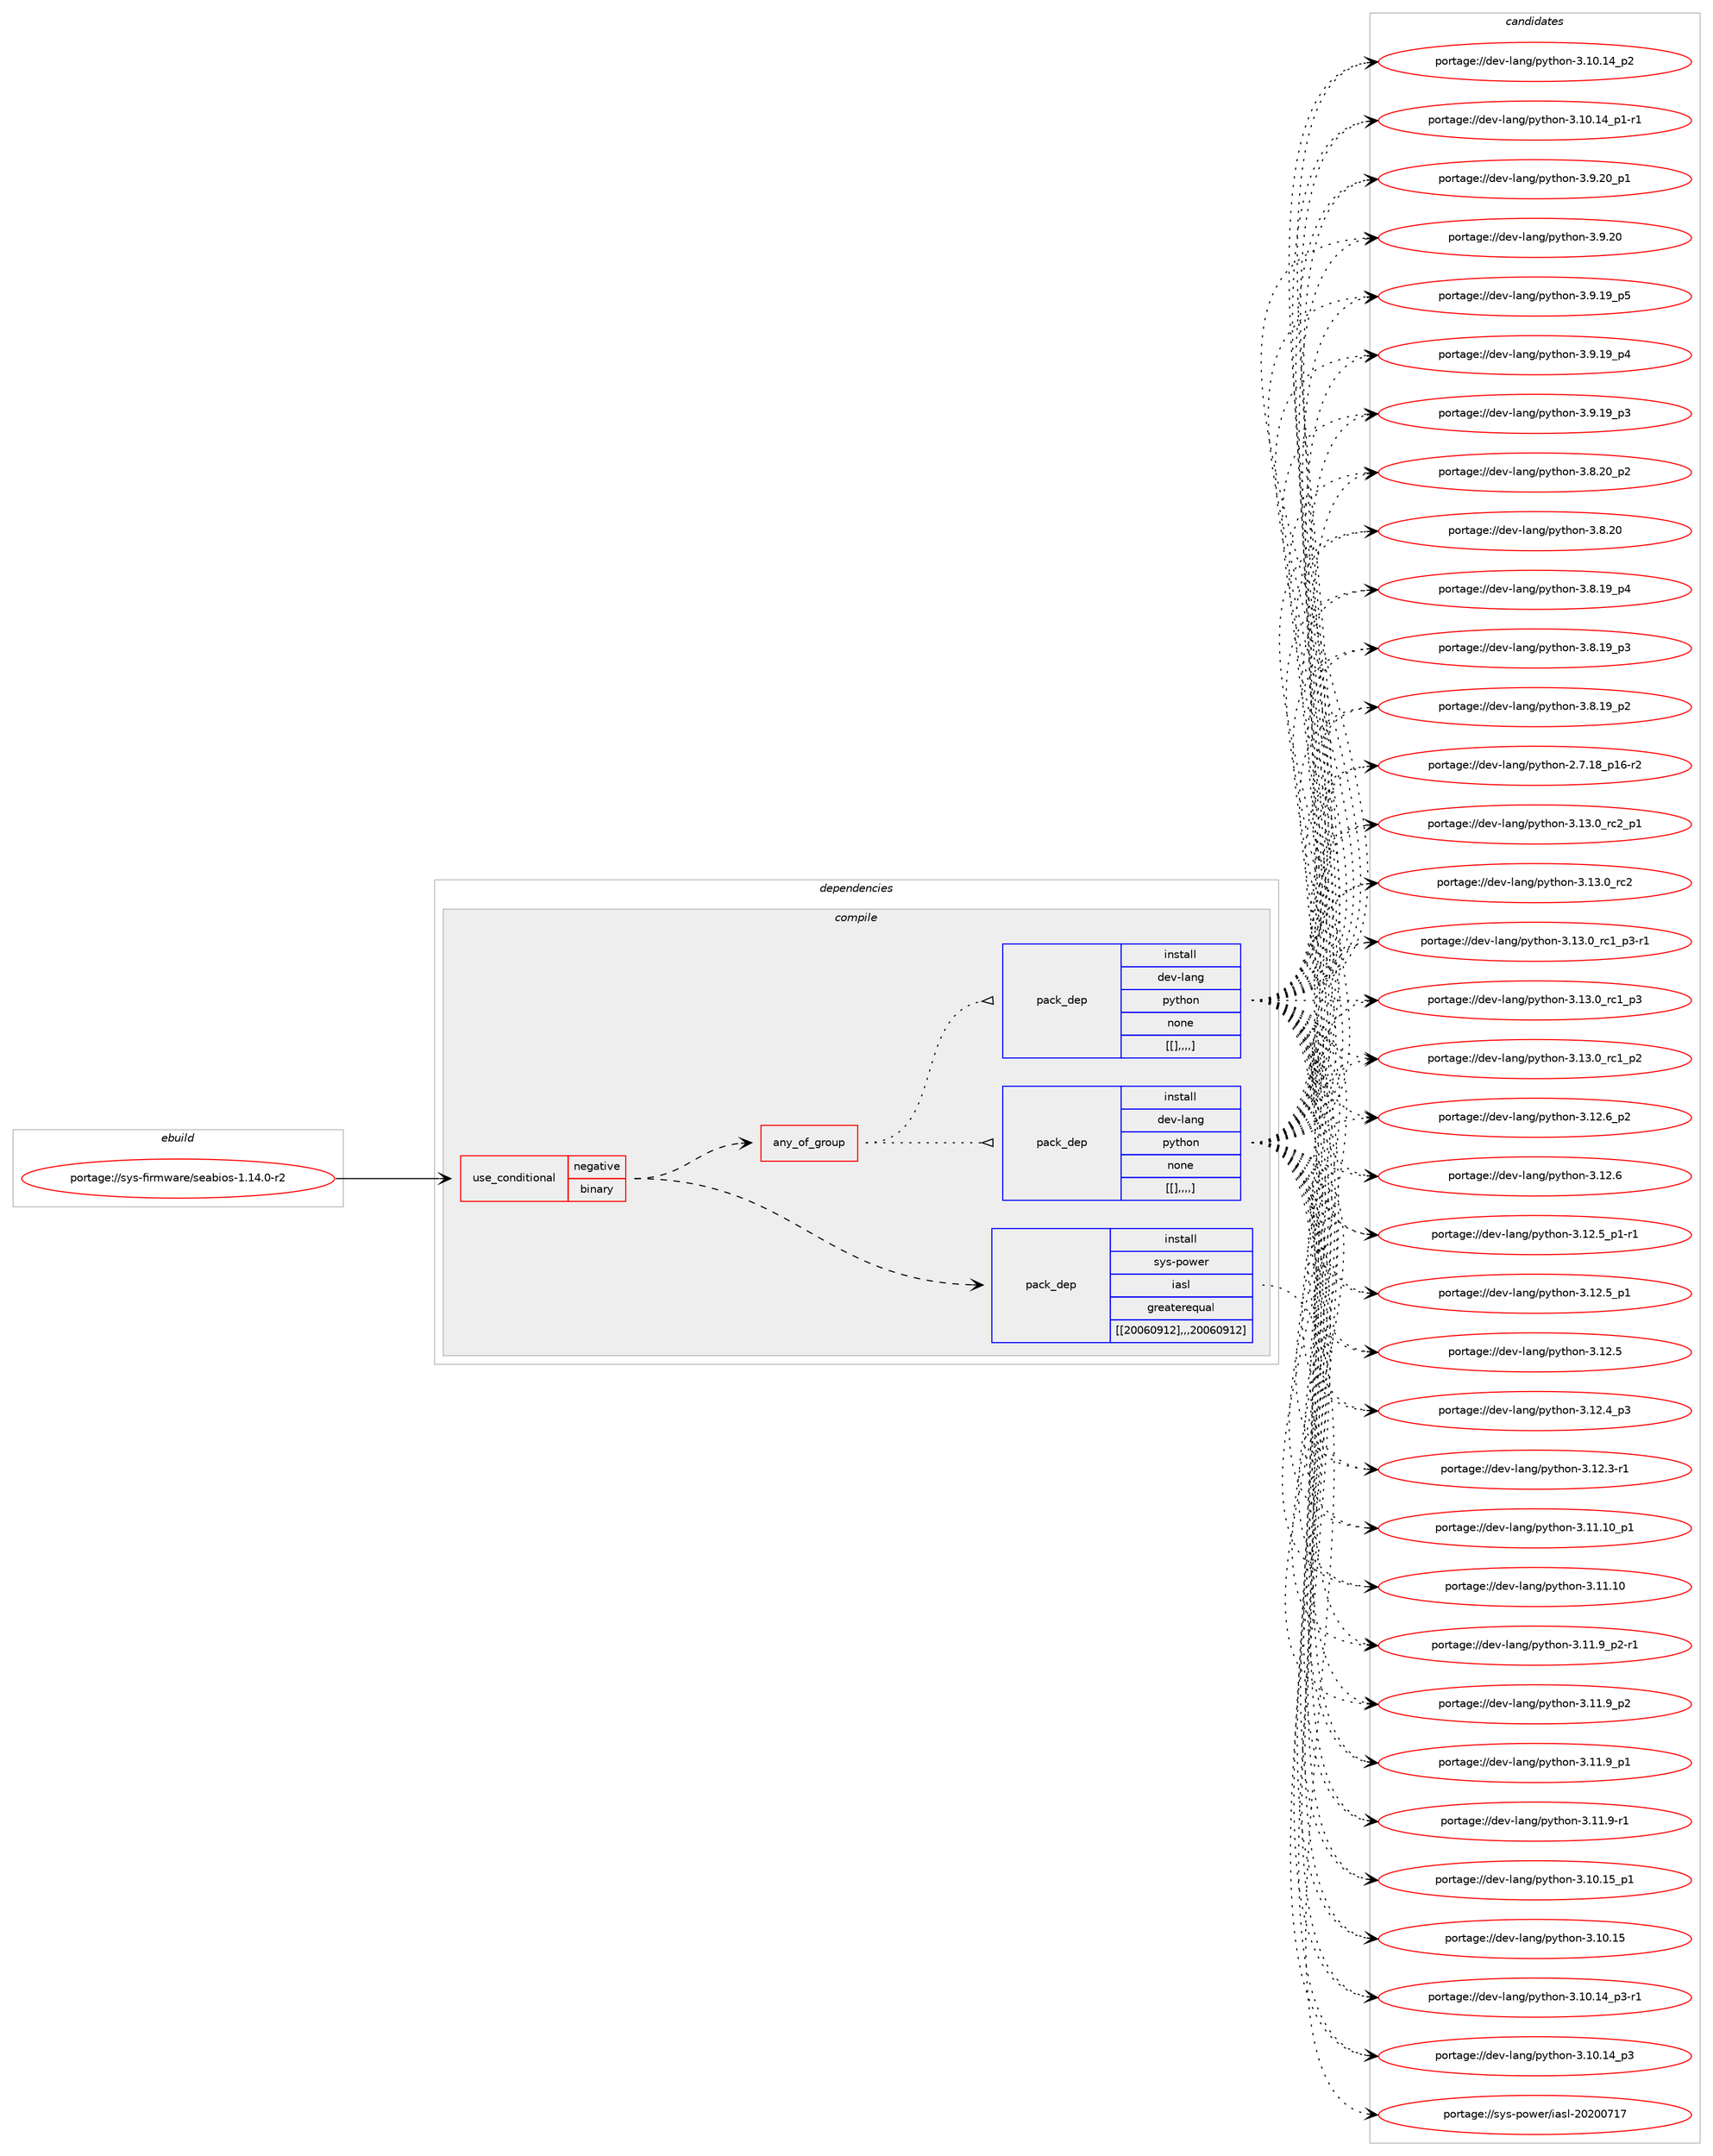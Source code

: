 digraph prolog {

# *************
# Graph options
# *************

newrank=true;
concentrate=true;
compound=true;
graph [rankdir=LR,fontname=Helvetica,fontsize=10,ranksep=1.5];#, ranksep=2.5, nodesep=0.2];
edge  [arrowhead=vee];
node  [fontname=Helvetica,fontsize=10];

# **********
# The ebuild
# **********

subgraph cluster_leftcol {
color=gray;
label=<<i>ebuild</i>>;
id [label="portage://sys-firmware/seabios-1.14.0-r2", color=red, width=4, href="../sys-firmware/seabios-1.14.0-r2.svg"];
}

# ****************
# The dependencies
# ****************

subgraph cluster_midcol {
color=gray;
label=<<i>dependencies</i>>;
subgraph cluster_compile {
fillcolor="#eeeeee";
style=filled;
label=<<i>compile</i>>;
subgraph cond9173 {
dependency24373 [label=<<TABLE BORDER="0" CELLBORDER="1" CELLSPACING="0" CELLPADDING="4"><TR><TD ROWSPAN="3" CELLPADDING="10">use_conditional</TD></TR><TR><TD>negative</TD></TR><TR><TD>binary</TD></TR></TABLE>>, shape=none, color=red];
subgraph pack15136 {
dependency24374 [label=<<TABLE BORDER="0" CELLBORDER="1" CELLSPACING="0" CELLPADDING="4" WIDTH="220"><TR><TD ROWSPAN="6" CELLPADDING="30">pack_dep</TD></TR><TR><TD WIDTH="110">install</TD></TR><TR><TD>sys-power</TD></TR><TR><TD>iasl</TD></TR><TR><TD>greaterequal</TD></TR><TR><TD>[[20060912],,,20060912]</TD></TR></TABLE>>, shape=none, color=blue];
}
dependency24373:e -> dependency24374:w [weight=20,style="dashed",arrowhead="vee"];
subgraph any54 {
dependency24375 [label=<<TABLE BORDER="0" CELLBORDER="1" CELLSPACING="0" CELLPADDING="4"><TR><TD CELLPADDING="10">any_of_group</TD></TR></TABLE>>, shape=none, color=red];subgraph pack15137 {
dependency24376 [label=<<TABLE BORDER="0" CELLBORDER="1" CELLSPACING="0" CELLPADDING="4" WIDTH="220"><TR><TD ROWSPAN="6" CELLPADDING="30">pack_dep</TD></TR><TR><TD WIDTH="110">install</TD></TR><TR><TD>dev-lang</TD></TR><TR><TD>python</TD></TR><TR><TD>none</TD></TR><TR><TD>[[],,,,]</TD></TR></TABLE>>, shape=none, color=blue];
}
dependency24375:e -> dependency24376:w [weight=20,style="dotted",arrowhead="oinv"];
subgraph pack15138 {
dependency24377 [label=<<TABLE BORDER="0" CELLBORDER="1" CELLSPACING="0" CELLPADDING="4" WIDTH="220"><TR><TD ROWSPAN="6" CELLPADDING="30">pack_dep</TD></TR><TR><TD WIDTH="110">install</TD></TR><TR><TD>dev-lang</TD></TR><TR><TD>python</TD></TR><TR><TD>none</TD></TR><TR><TD>[[],,,,]</TD></TR></TABLE>>, shape=none, color=blue];
}
dependency24375:e -> dependency24377:w [weight=20,style="dotted",arrowhead="oinv"];
}
dependency24373:e -> dependency24375:w [weight=20,style="dashed",arrowhead="vee"];
}
id:e -> dependency24373:w [weight=20,style="solid",arrowhead="vee"];
}
subgraph cluster_compileandrun {
fillcolor="#eeeeee";
style=filled;
label=<<i>compile and run</i>>;
}
subgraph cluster_run {
fillcolor="#eeeeee";
style=filled;
label=<<i>run</i>>;
}
}

# **************
# The candidates
# **************

subgraph cluster_choices {
rank=same;
color=gray;
label=<<i>candidates</i>>;

subgraph choice15136 {
color=black;
nodesep=1;
choice115121115451121111191011144710597115108455048504848554955 [label="portage://sys-power/iasl-20200717", color=red, width=4,href="../sys-power/iasl-20200717.svg"];
dependency24374:e -> choice115121115451121111191011144710597115108455048504848554955:w [style=dotted,weight="100"];
}
subgraph choice15137 {
color=black;
nodesep=1;
choice100101118451089711010347112121116104111110455146495146489511499509511249 [label="portage://dev-lang/python-3.13.0_rc2_p1", color=red, width=4,href="../dev-lang/python-3.13.0_rc2_p1.svg"];
choice10010111845108971101034711212111610411111045514649514648951149950 [label="portage://dev-lang/python-3.13.0_rc2", color=red, width=4,href="../dev-lang/python-3.13.0_rc2.svg"];
choice1001011184510897110103471121211161041111104551464951464895114994995112514511449 [label="portage://dev-lang/python-3.13.0_rc1_p3-r1", color=red, width=4,href="../dev-lang/python-3.13.0_rc1_p3-r1.svg"];
choice100101118451089711010347112121116104111110455146495146489511499499511251 [label="portage://dev-lang/python-3.13.0_rc1_p3", color=red, width=4,href="../dev-lang/python-3.13.0_rc1_p3.svg"];
choice100101118451089711010347112121116104111110455146495146489511499499511250 [label="portage://dev-lang/python-3.13.0_rc1_p2", color=red, width=4,href="../dev-lang/python-3.13.0_rc1_p2.svg"];
choice100101118451089711010347112121116104111110455146495046549511250 [label="portage://dev-lang/python-3.12.6_p2", color=red, width=4,href="../dev-lang/python-3.12.6_p2.svg"];
choice10010111845108971101034711212111610411111045514649504654 [label="portage://dev-lang/python-3.12.6", color=red, width=4,href="../dev-lang/python-3.12.6.svg"];
choice1001011184510897110103471121211161041111104551464950465395112494511449 [label="portage://dev-lang/python-3.12.5_p1-r1", color=red, width=4,href="../dev-lang/python-3.12.5_p1-r1.svg"];
choice100101118451089711010347112121116104111110455146495046539511249 [label="portage://dev-lang/python-3.12.5_p1", color=red, width=4,href="../dev-lang/python-3.12.5_p1.svg"];
choice10010111845108971101034711212111610411111045514649504653 [label="portage://dev-lang/python-3.12.5", color=red, width=4,href="../dev-lang/python-3.12.5.svg"];
choice100101118451089711010347112121116104111110455146495046529511251 [label="portage://dev-lang/python-3.12.4_p3", color=red, width=4,href="../dev-lang/python-3.12.4_p3.svg"];
choice100101118451089711010347112121116104111110455146495046514511449 [label="portage://dev-lang/python-3.12.3-r1", color=red, width=4,href="../dev-lang/python-3.12.3-r1.svg"];
choice10010111845108971101034711212111610411111045514649494649489511249 [label="portage://dev-lang/python-3.11.10_p1", color=red, width=4,href="../dev-lang/python-3.11.10_p1.svg"];
choice1001011184510897110103471121211161041111104551464949464948 [label="portage://dev-lang/python-3.11.10", color=red, width=4,href="../dev-lang/python-3.11.10.svg"];
choice1001011184510897110103471121211161041111104551464949465795112504511449 [label="portage://dev-lang/python-3.11.9_p2-r1", color=red, width=4,href="../dev-lang/python-3.11.9_p2-r1.svg"];
choice100101118451089711010347112121116104111110455146494946579511250 [label="portage://dev-lang/python-3.11.9_p2", color=red, width=4,href="../dev-lang/python-3.11.9_p2.svg"];
choice100101118451089711010347112121116104111110455146494946579511249 [label="portage://dev-lang/python-3.11.9_p1", color=red, width=4,href="../dev-lang/python-3.11.9_p1.svg"];
choice100101118451089711010347112121116104111110455146494946574511449 [label="portage://dev-lang/python-3.11.9-r1", color=red, width=4,href="../dev-lang/python-3.11.9-r1.svg"];
choice10010111845108971101034711212111610411111045514649484649539511249 [label="portage://dev-lang/python-3.10.15_p1", color=red, width=4,href="../dev-lang/python-3.10.15_p1.svg"];
choice1001011184510897110103471121211161041111104551464948464953 [label="portage://dev-lang/python-3.10.15", color=red, width=4,href="../dev-lang/python-3.10.15.svg"];
choice100101118451089711010347112121116104111110455146494846495295112514511449 [label="portage://dev-lang/python-3.10.14_p3-r1", color=red, width=4,href="../dev-lang/python-3.10.14_p3-r1.svg"];
choice10010111845108971101034711212111610411111045514649484649529511251 [label="portage://dev-lang/python-3.10.14_p3", color=red, width=4,href="../dev-lang/python-3.10.14_p3.svg"];
choice10010111845108971101034711212111610411111045514649484649529511250 [label="portage://dev-lang/python-3.10.14_p2", color=red, width=4,href="../dev-lang/python-3.10.14_p2.svg"];
choice100101118451089711010347112121116104111110455146494846495295112494511449 [label="portage://dev-lang/python-3.10.14_p1-r1", color=red, width=4,href="../dev-lang/python-3.10.14_p1-r1.svg"];
choice100101118451089711010347112121116104111110455146574650489511249 [label="portage://dev-lang/python-3.9.20_p1", color=red, width=4,href="../dev-lang/python-3.9.20_p1.svg"];
choice10010111845108971101034711212111610411111045514657465048 [label="portage://dev-lang/python-3.9.20", color=red, width=4,href="../dev-lang/python-3.9.20.svg"];
choice100101118451089711010347112121116104111110455146574649579511253 [label="portage://dev-lang/python-3.9.19_p5", color=red, width=4,href="../dev-lang/python-3.9.19_p5.svg"];
choice100101118451089711010347112121116104111110455146574649579511252 [label="portage://dev-lang/python-3.9.19_p4", color=red, width=4,href="../dev-lang/python-3.9.19_p4.svg"];
choice100101118451089711010347112121116104111110455146574649579511251 [label="portage://dev-lang/python-3.9.19_p3", color=red, width=4,href="../dev-lang/python-3.9.19_p3.svg"];
choice100101118451089711010347112121116104111110455146564650489511250 [label="portage://dev-lang/python-3.8.20_p2", color=red, width=4,href="../dev-lang/python-3.8.20_p2.svg"];
choice10010111845108971101034711212111610411111045514656465048 [label="portage://dev-lang/python-3.8.20", color=red, width=4,href="../dev-lang/python-3.8.20.svg"];
choice100101118451089711010347112121116104111110455146564649579511252 [label="portage://dev-lang/python-3.8.19_p4", color=red, width=4,href="../dev-lang/python-3.8.19_p4.svg"];
choice100101118451089711010347112121116104111110455146564649579511251 [label="portage://dev-lang/python-3.8.19_p3", color=red, width=4,href="../dev-lang/python-3.8.19_p3.svg"];
choice100101118451089711010347112121116104111110455146564649579511250 [label="portage://dev-lang/python-3.8.19_p2", color=red, width=4,href="../dev-lang/python-3.8.19_p2.svg"];
choice100101118451089711010347112121116104111110455046554649569511249544511450 [label="portage://dev-lang/python-2.7.18_p16-r2", color=red, width=4,href="../dev-lang/python-2.7.18_p16-r2.svg"];
dependency24376:e -> choice100101118451089711010347112121116104111110455146495146489511499509511249:w [style=dotted,weight="100"];
dependency24376:e -> choice10010111845108971101034711212111610411111045514649514648951149950:w [style=dotted,weight="100"];
dependency24376:e -> choice1001011184510897110103471121211161041111104551464951464895114994995112514511449:w [style=dotted,weight="100"];
dependency24376:e -> choice100101118451089711010347112121116104111110455146495146489511499499511251:w [style=dotted,weight="100"];
dependency24376:e -> choice100101118451089711010347112121116104111110455146495146489511499499511250:w [style=dotted,weight="100"];
dependency24376:e -> choice100101118451089711010347112121116104111110455146495046549511250:w [style=dotted,weight="100"];
dependency24376:e -> choice10010111845108971101034711212111610411111045514649504654:w [style=dotted,weight="100"];
dependency24376:e -> choice1001011184510897110103471121211161041111104551464950465395112494511449:w [style=dotted,weight="100"];
dependency24376:e -> choice100101118451089711010347112121116104111110455146495046539511249:w [style=dotted,weight="100"];
dependency24376:e -> choice10010111845108971101034711212111610411111045514649504653:w [style=dotted,weight="100"];
dependency24376:e -> choice100101118451089711010347112121116104111110455146495046529511251:w [style=dotted,weight="100"];
dependency24376:e -> choice100101118451089711010347112121116104111110455146495046514511449:w [style=dotted,weight="100"];
dependency24376:e -> choice10010111845108971101034711212111610411111045514649494649489511249:w [style=dotted,weight="100"];
dependency24376:e -> choice1001011184510897110103471121211161041111104551464949464948:w [style=dotted,weight="100"];
dependency24376:e -> choice1001011184510897110103471121211161041111104551464949465795112504511449:w [style=dotted,weight="100"];
dependency24376:e -> choice100101118451089711010347112121116104111110455146494946579511250:w [style=dotted,weight="100"];
dependency24376:e -> choice100101118451089711010347112121116104111110455146494946579511249:w [style=dotted,weight="100"];
dependency24376:e -> choice100101118451089711010347112121116104111110455146494946574511449:w [style=dotted,weight="100"];
dependency24376:e -> choice10010111845108971101034711212111610411111045514649484649539511249:w [style=dotted,weight="100"];
dependency24376:e -> choice1001011184510897110103471121211161041111104551464948464953:w [style=dotted,weight="100"];
dependency24376:e -> choice100101118451089711010347112121116104111110455146494846495295112514511449:w [style=dotted,weight="100"];
dependency24376:e -> choice10010111845108971101034711212111610411111045514649484649529511251:w [style=dotted,weight="100"];
dependency24376:e -> choice10010111845108971101034711212111610411111045514649484649529511250:w [style=dotted,weight="100"];
dependency24376:e -> choice100101118451089711010347112121116104111110455146494846495295112494511449:w [style=dotted,weight="100"];
dependency24376:e -> choice100101118451089711010347112121116104111110455146574650489511249:w [style=dotted,weight="100"];
dependency24376:e -> choice10010111845108971101034711212111610411111045514657465048:w [style=dotted,weight="100"];
dependency24376:e -> choice100101118451089711010347112121116104111110455146574649579511253:w [style=dotted,weight="100"];
dependency24376:e -> choice100101118451089711010347112121116104111110455146574649579511252:w [style=dotted,weight="100"];
dependency24376:e -> choice100101118451089711010347112121116104111110455146574649579511251:w [style=dotted,weight="100"];
dependency24376:e -> choice100101118451089711010347112121116104111110455146564650489511250:w [style=dotted,weight="100"];
dependency24376:e -> choice10010111845108971101034711212111610411111045514656465048:w [style=dotted,weight="100"];
dependency24376:e -> choice100101118451089711010347112121116104111110455146564649579511252:w [style=dotted,weight="100"];
dependency24376:e -> choice100101118451089711010347112121116104111110455146564649579511251:w [style=dotted,weight="100"];
dependency24376:e -> choice100101118451089711010347112121116104111110455146564649579511250:w [style=dotted,weight="100"];
dependency24376:e -> choice100101118451089711010347112121116104111110455046554649569511249544511450:w [style=dotted,weight="100"];
}
subgraph choice15138 {
color=black;
nodesep=1;
choice100101118451089711010347112121116104111110455146495146489511499509511249 [label="portage://dev-lang/python-3.13.0_rc2_p1", color=red, width=4,href="../dev-lang/python-3.13.0_rc2_p1.svg"];
choice10010111845108971101034711212111610411111045514649514648951149950 [label="portage://dev-lang/python-3.13.0_rc2", color=red, width=4,href="../dev-lang/python-3.13.0_rc2.svg"];
choice1001011184510897110103471121211161041111104551464951464895114994995112514511449 [label="portage://dev-lang/python-3.13.0_rc1_p3-r1", color=red, width=4,href="../dev-lang/python-3.13.0_rc1_p3-r1.svg"];
choice100101118451089711010347112121116104111110455146495146489511499499511251 [label="portage://dev-lang/python-3.13.0_rc1_p3", color=red, width=4,href="../dev-lang/python-3.13.0_rc1_p3.svg"];
choice100101118451089711010347112121116104111110455146495146489511499499511250 [label="portage://dev-lang/python-3.13.0_rc1_p2", color=red, width=4,href="../dev-lang/python-3.13.0_rc1_p2.svg"];
choice100101118451089711010347112121116104111110455146495046549511250 [label="portage://dev-lang/python-3.12.6_p2", color=red, width=4,href="../dev-lang/python-3.12.6_p2.svg"];
choice10010111845108971101034711212111610411111045514649504654 [label="portage://dev-lang/python-3.12.6", color=red, width=4,href="../dev-lang/python-3.12.6.svg"];
choice1001011184510897110103471121211161041111104551464950465395112494511449 [label="portage://dev-lang/python-3.12.5_p1-r1", color=red, width=4,href="../dev-lang/python-3.12.5_p1-r1.svg"];
choice100101118451089711010347112121116104111110455146495046539511249 [label="portage://dev-lang/python-3.12.5_p1", color=red, width=4,href="../dev-lang/python-3.12.5_p1.svg"];
choice10010111845108971101034711212111610411111045514649504653 [label="portage://dev-lang/python-3.12.5", color=red, width=4,href="../dev-lang/python-3.12.5.svg"];
choice100101118451089711010347112121116104111110455146495046529511251 [label="portage://dev-lang/python-3.12.4_p3", color=red, width=4,href="../dev-lang/python-3.12.4_p3.svg"];
choice100101118451089711010347112121116104111110455146495046514511449 [label="portage://dev-lang/python-3.12.3-r1", color=red, width=4,href="../dev-lang/python-3.12.3-r1.svg"];
choice10010111845108971101034711212111610411111045514649494649489511249 [label="portage://dev-lang/python-3.11.10_p1", color=red, width=4,href="../dev-lang/python-3.11.10_p1.svg"];
choice1001011184510897110103471121211161041111104551464949464948 [label="portage://dev-lang/python-3.11.10", color=red, width=4,href="../dev-lang/python-3.11.10.svg"];
choice1001011184510897110103471121211161041111104551464949465795112504511449 [label="portage://dev-lang/python-3.11.9_p2-r1", color=red, width=4,href="../dev-lang/python-3.11.9_p2-r1.svg"];
choice100101118451089711010347112121116104111110455146494946579511250 [label="portage://dev-lang/python-3.11.9_p2", color=red, width=4,href="../dev-lang/python-3.11.9_p2.svg"];
choice100101118451089711010347112121116104111110455146494946579511249 [label="portage://dev-lang/python-3.11.9_p1", color=red, width=4,href="../dev-lang/python-3.11.9_p1.svg"];
choice100101118451089711010347112121116104111110455146494946574511449 [label="portage://dev-lang/python-3.11.9-r1", color=red, width=4,href="../dev-lang/python-3.11.9-r1.svg"];
choice10010111845108971101034711212111610411111045514649484649539511249 [label="portage://dev-lang/python-3.10.15_p1", color=red, width=4,href="../dev-lang/python-3.10.15_p1.svg"];
choice1001011184510897110103471121211161041111104551464948464953 [label="portage://dev-lang/python-3.10.15", color=red, width=4,href="../dev-lang/python-3.10.15.svg"];
choice100101118451089711010347112121116104111110455146494846495295112514511449 [label="portage://dev-lang/python-3.10.14_p3-r1", color=red, width=4,href="../dev-lang/python-3.10.14_p3-r1.svg"];
choice10010111845108971101034711212111610411111045514649484649529511251 [label="portage://dev-lang/python-3.10.14_p3", color=red, width=4,href="../dev-lang/python-3.10.14_p3.svg"];
choice10010111845108971101034711212111610411111045514649484649529511250 [label="portage://dev-lang/python-3.10.14_p2", color=red, width=4,href="../dev-lang/python-3.10.14_p2.svg"];
choice100101118451089711010347112121116104111110455146494846495295112494511449 [label="portage://dev-lang/python-3.10.14_p1-r1", color=red, width=4,href="../dev-lang/python-3.10.14_p1-r1.svg"];
choice100101118451089711010347112121116104111110455146574650489511249 [label="portage://dev-lang/python-3.9.20_p1", color=red, width=4,href="../dev-lang/python-3.9.20_p1.svg"];
choice10010111845108971101034711212111610411111045514657465048 [label="portage://dev-lang/python-3.9.20", color=red, width=4,href="../dev-lang/python-3.9.20.svg"];
choice100101118451089711010347112121116104111110455146574649579511253 [label="portage://dev-lang/python-3.9.19_p5", color=red, width=4,href="../dev-lang/python-3.9.19_p5.svg"];
choice100101118451089711010347112121116104111110455146574649579511252 [label="portage://dev-lang/python-3.9.19_p4", color=red, width=4,href="../dev-lang/python-3.9.19_p4.svg"];
choice100101118451089711010347112121116104111110455146574649579511251 [label="portage://dev-lang/python-3.9.19_p3", color=red, width=4,href="../dev-lang/python-3.9.19_p3.svg"];
choice100101118451089711010347112121116104111110455146564650489511250 [label="portage://dev-lang/python-3.8.20_p2", color=red, width=4,href="../dev-lang/python-3.8.20_p2.svg"];
choice10010111845108971101034711212111610411111045514656465048 [label="portage://dev-lang/python-3.8.20", color=red, width=4,href="../dev-lang/python-3.8.20.svg"];
choice100101118451089711010347112121116104111110455146564649579511252 [label="portage://dev-lang/python-3.8.19_p4", color=red, width=4,href="../dev-lang/python-3.8.19_p4.svg"];
choice100101118451089711010347112121116104111110455146564649579511251 [label="portage://dev-lang/python-3.8.19_p3", color=red, width=4,href="../dev-lang/python-3.8.19_p3.svg"];
choice100101118451089711010347112121116104111110455146564649579511250 [label="portage://dev-lang/python-3.8.19_p2", color=red, width=4,href="../dev-lang/python-3.8.19_p2.svg"];
choice100101118451089711010347112121116104111110455046554649569511249544511450 [label="portage://dev-lang/python-2.7.18_p16-r2", color=red, width=4,href="../dev-lang/python-2.7.18_p16-r2.svg"];
dependency24377:e -> choice100101118451089711010347112121116104111110455146495146489511499509511249:w [style=dotted,weight="100"];
dependency24377:e -> choice10010111845108971101034711212111610411111045514649514648951149950:w [style=dotted,weight="100"];
dependency24377:e -> choice1001011184510897110103471121211161041111104551464951464895114994995112514511449:w [style=dotted,weight="100"];
dependency24377:e -> choice100101118451089711010347112121116104111110455146495146489511499499511251:w [style=dotted,weight="100"];
dependency24377:e -> choice100101118451089711010347112121116104111110455146495146489511499499511250:w [style=dotted,weight="100"];
dependency24377:e -> choice100101118451089711010347112121116104111110455146495046549511250:w [style=dotted,weight="100"];
dependency24377:e -> choice10010111845108971101034711212111610411111045514649504654:w [style=dotted,weight="100"];
dependency24377:e -> choice1001011184510897110103471121211161041111104551464950465395112494511449:w [style=dotted,weight="100"];
dependency24377:e -> choice100101118451089711010347112121116104111110455146495046539511249:w [style=dotted,weight="100"];
dependency24377:e -> choice10010111845108971101034711212111610411111045514649504653:w [style=dotted,weight="100"];
dependency24377:e -> choice100101118451089711010347112121116104111110455146495046529511251:w [style=dotted,weight="100"];
dependency24377:e -> choice100101118451089711010347112121116104111110455146495046514511449:w [style=dotted,weight="100"];
dependency24377:e -> choice10010111845108971101034711212111610411111045514649494649489511249:w [style=dotted,weight="100"];
dependency24377:e -> choice1001011184510897110103471121211161041111104551464949464948:w [style=dotted,weight="100"];
dependency24377:e -> choice1001011184510897110103471121211161041111104551464949465795112504511449:w [style=dotted,weight="100"];
dependency24377:e -> choice100101118451089711010347112121116104111110455146494946579511250:w [style=dotted,weight="100"];
dependency24377:e -> choice100101118451089711010347112121116104111110455146494946579511249:w [style=dotted,weight="100"];
dependency24377:e -> choice100101118451089711010347112121116104111110455146494946574511449:w [style=dotted,weight="100"];
dependency24377:e -> choice10010111845108971101034711212111610411111045514649484649539511249:w [style=dotted,weight="100"];
dependency24377:e -> choice1001011184510897110103471121211161041111104551464948464953:w [style=dotted,weight="100"];
dependency24377:e -> choice100101118451089711010347112121116104111110455146494846495295112514511449:w [style=dotted,weight="100"];
dependency24377:e -> choice10010111845108971101034711212111610411111045514649484649529511251:w [style=dotted,weight="100"];
dependency24377:e -> choice10010111845108971101034711212111610411111045514649484649529511250:w [style=dotted,weight="100"];
dependency24377:e -> choice100101118451089711010347112121116104111110455146494846495295112494511449:w [style=dotted,weight="100"];
dependency24377:e -> choice100101118451089711010347112121116104111110455146574650489511249:w [style=dotted,weight="100"];
dependency24377:e -> choice10010111845108971101034711212111610411111045514657465048:w [style=dotted,weight="100"];
dependency24377:e -> choice100101118451089711010347112121116104111110455146574649579511253:w [style=dotted,weight="100"];
dependency24377:e -> choice100101118451089711010347112121116104111110455146574649579511252:w [style=dotted,weight="100"];
dependency24377:e -> choice100101118451089711010347112121116104111110455146574649579511251:w [style=dotted,weight="100"];
dependency24377:e -> choice100101118451089711010347112121116104111110455146564650489511250:w [style=dotted,weight="100"];
dependency24377:e -> choice10010111845108971101034711212111610411111045514656465048:w [style=dotted,weight="100"];
dependency24377:e -> choice100101118451089711010347112121116104111110455146564649579511252:w [style=dotted,weight="100"];
dependency24377:e -> choice100101118451089711010347112121116104111110455146564649579511251:w [style=dotted,weight="100"];
dependency24377:e -> choice100101118451089711010347112121116104111110455146564649579511250:w [style=dotted,weight="100"];
dependency24377:e -> choice100101118451089711010347112121116104111110455046554649569511249544511450:w [style=dotted,weight="100"];
}
}

}
